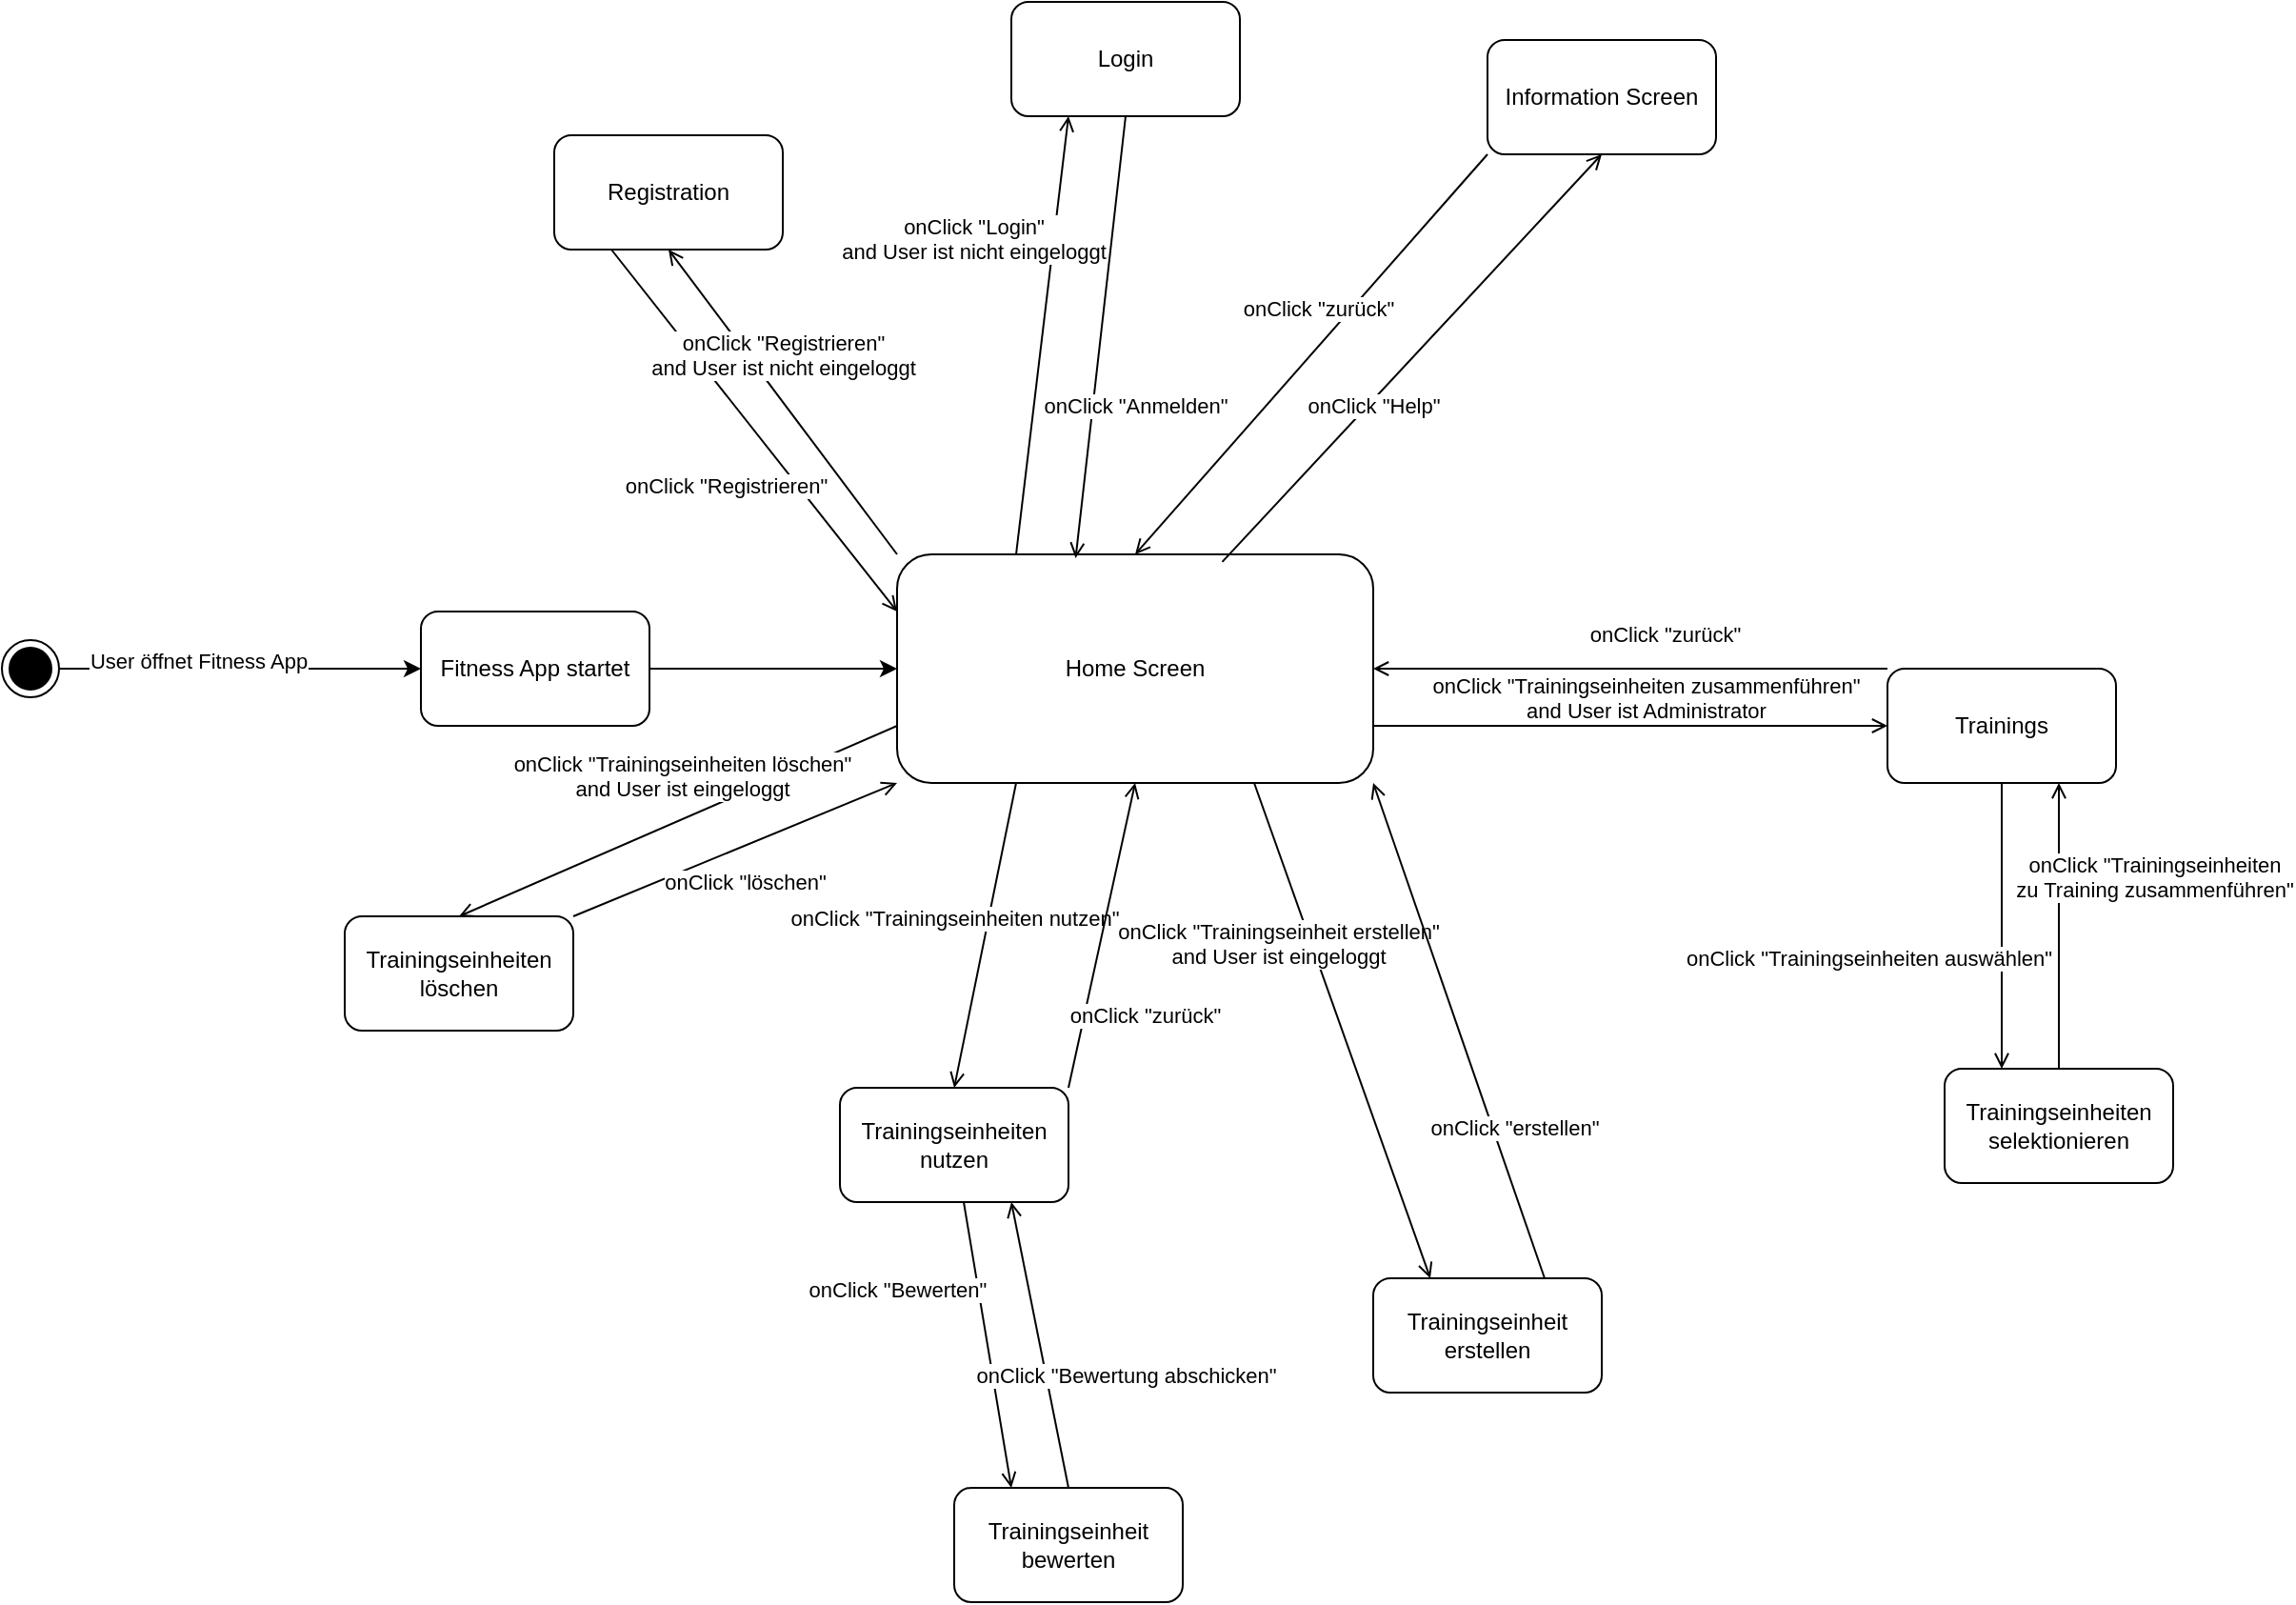 <mxfile version="20.4.1" type="github">
  <diagram id="59yKYrdZ8OSLuCtYd6CJ" name="Seite-1">
    <mxGraphModel dx="2500" dy="2103" grid="1" gridSize="10" guides="1" tooltips="1" connect="1" arrows="1" fold="1" page="1" pageScale="1" pageWidth="827" pageHeight="1169" math="0" shadow="0">
      <root>
        <mxCell id="0" />
        <mxCell id="1" parent="0" />
        <mxCell id="ajkfXvM7vY-nBLtSQp1p-3" style="edgeStyle=orthogonalEdgeStyle;rounded=0;orthogonalLoop=1;jettySize=auto;html=1;endArrow=classic;endFill=1;" edge="1" parent="1" source="uNNzlU8CO7LDZuqC6dOK-5" target="ajkfXvM7vY-nBLtSQp1p-1">
          <mxGeometry relative="1" as="geometry" />
        </mxCell>
        <mxCell id="ajkfXvM7vY-nBLtSQp1p-4" value="User öffnet Fitness App" style="edgeLabel;html=1;align=center;verticalAlign=middle;resizable=0;points=[];" vertex="1" connectable="0" parent="ajkfXvM7vY-nBLtSQp1p-3">
          <mxGeometry x="-0.245" y="4" relative="1" as="geometry">
            <mxPoint x="1" as="offset" />
          </mxGeometry>
        </mxCell>
        <mxCell id="uNNzlU8CO7LDZuqC6dOK-5" value="" style="ellipse;html=1;shape=endState;fillColor=strokeColor;" parent="1" vertex="1">
          <mxGeometry x="-250" y="185" width="30" height="30" as="geometry" />
        </mxCell>
        <mxCell id="uNNzlU8CO7LDZuqC6dOK-6" value="Home Screen" style="rounded=1;whiteSpace=wrap;html=1;" parent="1" vertex="1">
          <mxGeometry x="220" y="140" width="250" height="120" as="geometry" />
        </mxCell>
        <mxCell id="uNNzlU8CO7LDZuqC6dOK-7" value="" style="endArrow=classic;html=1;rounded=0;entryX=0;entryY=0.5;entryDx=0;entryDy=0;exitX=1;exitY=0.5;exitDx=0;exitDy=0;endFill=1;" parent="1" source="ajkfXvM7vY-nBLtSQp1p-1" target="uNNzlU8CO7LDZuqC6dOK-6" edge="1">
          <mxGeometry width="50" height="50" relative="1" as="geometry">
            <mxPoint x="90" y="165" as="sourcePoint" />
            <mxPoint x="140" y="115" as="targetPoint" />
          </mxGeometry>
        </mxCell>
        <mxCell id="uNNzlU8CO7LDZuqC6dOK-11" value="Information Screen" style="rounded=1;whiteSpace=wrap;html=1;" parent="1" vertex="1">
          <mxGeometry x="530" y="-130" width="120" height="60" as="geometry" />
        </mxCell>
        <mxCell id="uNNzlU8CO7LDZuqC6dOK-13" value="" style="endArrow=open;html=1;rounded=0;entryX=0.5;entryY=1;entryDx=0;entryDy=0;endFill=0;exitX=0.683;exitY=0.033;exitDx=0;exitDy=0;exitPerimeter=0;" parent="1" source="uNNzlU8CO7LDZuqC6dOK-6" target="uNNzlU8CO7LDZuqC6dOK-11" edge="1">
          <mxGeometry width="50" height="50" relative="1" as="geometry">
            <mxPoint x="340" y="185" as="sourcePoint" />
            <mxPoint x="480" y="169.5" as="targetPoint" />
          </mxGeometry>
        </mxCell>
        <mxCell id="uNNzlU8CO7LDZuqC6dOK-14" value="onClick &quot;Help&quot;" style="edgeLabel;html=1;align=center;verticalAlign=bottom;resizable=0;points=[];" parent="uNNzlU8CO7LDZuqC6dOK-13" vertex="1" connectable="0">
          <mxGeometry x="-0.387" y="-1" relative="1" as="geometry">
            <mxPoint x="17" y="-9" as="offset" />
          </mxGeometry>
        </mxCell>
        <mxCell id="uNNzlU8CO7LDZuqC6dOK-15" value="" style="endArrow=none;html=1;rounded=0;entryX=0;entryY=1;entryDx=0;entryDy=0;exitX=0.5;exitY=0;exitDx=0;exitDy=0;endFill=0;startArrow=open;startFill=0;" parent="1" source="uNNzlU8CO7LDZuqC6dOK-6" target="uNNzlU8CO7LDZuqC6dOK-11" edge="1">
          <mxGeometry width="50" height="50" relative="1" as="geometry">
            <mxPoint x="340" y="155" as="sourcePoint" />
            <mxPoint x="490" y="155" as="targetPoint" />
          </mxGeometry>
        </mxCell>
        <mxCell id="uNNzlU8CO7LDZuqC6dOK-16" value="onClick &quot;zurück&quot;" style="edgeLabel;html=1;align=center;verticalAlign=bottom;resizable=0;points=[];labelPosition=center;verticalLabelPosition=middle;" parent="uNNzlU8CO7LDZuqC6dOK-15" vertex="1" connectable="0">
          <mxGeometry x="-0.387" y="-1" relative="1" as="geometry">
            <mxPoint x="38" y="-57" as="offset" />
          </mxGeometry>
        </mxCell>
        <mxCell id="uNNzlU8CO7LDZuqC6dOK-18" value="Registration" style="rounded=1;whiteSpace=wrap;html=1;" parent="1" vertex="1">
          <mxGeometry x="40" y="-80" width="120" height="60" as="geometry" />
        </mxCell>
        <mxCell id="uNNzlU8CO7LDZuqC6dOK-21" value="Login" style="rounded=1;whiteSpace=wrap;html=1;" parent="1" vertex="1">
          <mxGeometry x="280" y="-150" width="120" height="60" as="geometry" />
        </mxCell>
        <mxCell id="uNNzlU8CO7LDZuqC6dOK-22" value="" style="endArrow=none;html=1;rounded=0;entryX=0.25;entryY=1;entryDx=0;entryDy=0;exitX=0;exitY=0.25;exitDx=0;exitDy=0;endFill=0;startArrow=open;startFill=0;" parent="1" source="uNNzlU8CO7LDZuqC6dOK-6" target="uNNzlU8CO7LDZuqC6dOK-18" edge="1">
          <mxGeometry width="50" height="50" relative="1" as="geometry">
            <mxPoint y="100" as="sourcePoint" />
            <mxPoint x="130" y="100" as="targetPoint" />
          </mxGeometry>
        </mxCell>
        <mxCell id="uNNzlU8CO7LDZuqC6dOK-23" value="onClick &quot;Registrieren&quot;" style="edgeLabel;html=1;align=center;verticalAlign=bottom;resizable=0;points=[];" parent="uNNzlU8CO7LDZuqC6dOK-22" vertex="1" connectable="0">
          <mxGeometry x="-0.387" y="-1" relative="1" as="geometry">
            <mxPoint x="-45" y="1" as="offset" />
          </mxGeometry>
        </mxCell>
        <mxCell id="uNNzlU8CO7LDZuqC6dOK-24" value="" style="endArrow=open;html=1;rounded=0;entryX=0.5;entryY=1;entryDx=0;entryDy=0;endFill=0;exitX=0;exitY=0;exitDx=0;exitDy=0;" parent="1" source="uNNzlU8CO7LDZuqC6dOK-6" target="uNNzlU8CO7LDZuqC6dOK-18" edge="1">
          <mxGeometry width="50" height="50" relative="1" as="geometry">
            <mxPoint x="180" y="110" as="sourcePoint" />
            <mxPoint x="310" y="110" as="targetPoint" />
          </mxGeometry>
        </mxCell>
        <mxCell id="uNNzlU8CO7LDZuqC6dOK-25" value="onClick &quot;Registrieren&quot;&lt;br&gt;and User ist nicht eingeloggt" style="edgeLabel;html=1;align=center;verticalAlign=bottom;resizable=0;points=[];" parent="uNNzlU8CO7LDZuqC6dOK-24" vertex="1" connectable="0">
          <mxGeometry x="-0.387" y="-1" relative="1" as="geometry">
            <mxPoint x="-24" y="-40" as="offset" />
          </mxGeometry>
        </mxCell>
        <mxCell id="uNNzlU8CO7LDZuqC6dOK-26" value="" style="endArrow=open;html=1;rounded=0;entryX=0.25;entryY=1;entryDx=0;entryDy=0;endFill=0;exitX=0.25;exitY=0;exitDx=0;exitDy=0;" parent="1" source="uNNzlU8CO7LDZuqC6dOK-6" target="uNNzlU8CO7LDZuqC6dOK-21" edge="1">
          <mxGeometry width="50" height="50" relative="1" as="geometry">
            <mxPoint x="270" y="120" as="sourcePoint" />
            <mxPoint x="160" y="60" as="targetPoint" />
          </mxGeometry>
        </mxCell>
        <mxCell id="uNNzlU8CO7LDZuqC6dOK-27" value="onClick &quot;Login&quot;&lt;br&gt;and User ist nicht eingeloggt" style="edgeLabel;html=1;align=center;verticalAlign=bottom;resizable=0;points=[];" parent="uNNzlU8CO7LDZuqC6dOK-26" vertex="1" connectable="0">
          <mxGeometry x="-0.387" y="-1" relative="1" as="geometry">
            <mxPoint x="-32" y="-80" as="offset" />
          </mxGeometry>
        </mxCell>
        <mxCell id="uNNzlU8CO7LDZuqC6dOK-28" value="" style="endArrow=none;html=1;rounded=0;entryX=0.5;entryY=1;entryDx=0;entryDy=0;exitX=0.375;exitY=0.017;exitDx=0;exitDy=0;endFill=0;startArrow=open;startFill=0;exitPerimeter=0;" parent="1" source="uNNzlU8CO7LDZuqC6dOK-6" target="uNNzlU8CO7LDZuqC6dOK-21" edge="1">
          <mxGeometry width="50" height="50" relative="1" as="geometry">
            <mxPoint x="230" y="165" as="sourcePoint" />
            <mxPoint x="90" y="90" as="targetPoint" />
          </mxGeometry>
        </mxCell>
        <mxCell id="uNNzlU8CO7LDZuqC6dOK-29" value="onClick &quot;Anmelden&quot;" style="edgeLabel;html=1;align=center;verticalAlign=bottom;resizable=0;points=[];" parent="uNNzlU8CO7LDZuqC6dOK-28" vertex="1" connectable="0">
          <mxGeometry x="-0.387" y="-1" relative="1" as="geometry">
            <mxPoint x="22" y="-1" as="offset" />
          </mxGeometry>
        </mxCell>
        <mxCell id="uNNzlU8CO7LDZuqC6dOK-30" value="Trainingseinheit bewerten" style="rounded=1;whiteSpace=wrap;html=1;" parent="1" vertex="1">
          <mxGeometry x="250" y="630" width="120" height="60" as="geometry" />
        </mxCell>
        <mxCell id="uNNzlU8CO7LDZuqC6dOK-31" value="Trainingseinheiten löschen" style="rounded=1;whiteSpace=wrap;html=1;" parent="1" vertex="1">
          <mxGeometry x="-70" y="330" width="120" height="60" as="geometry" />
        </mxCell>
        <mxCell id="uNNzlU8CO7LDZuqC6dOK-32" value="Trainingseinheiten nutzen" style="rounded=1;whiteSpace=wrap;html=1;" parent="1" vertex="1">
          <mxGeometry x="190" y="420" width="120" height="60" as="geometry" />
        </mxCell>
        <mxCell id="PUdHqE4t7jzdjfUX0PwX-2" value="" style="endArrow=open;html=1;rounded=0;entryX=0.5;entryY=0;entryDx=0;entryDy=0;endFill=0;exitX=0;exitY=0.75;exitDx=0;exitDy=0;" parent="1" source="uNNzlU8CO7LDZuqC6dOK-6" target="uNNzlU8CO7LDZuqC6dOK-31" edge="1">
          <mxGeometry width="50" height="50" relative="1" as="geometry">
            <mxPoint x="250" y="325" as="sourcePoint" />
            <mxPoint x="130" y="185" as="targetPoint" />
          </mxGeometry>
        </mxCell>
        <mxCell id="PUdHqE4t7jzdjfUX0PwX-3" value="onClick &quot;Trainingseinheiten löschen&quot;&lt;br&gt;and User ist eingeloggt" style="edgeLabel;html=1;align=center;verticalAlign=bottom;resizable=0;points=[];" parent="PUdHqE4t7jzdjfUX0PwX-2" vertex="1" connectable="0">
          <mxGeometry x="-0.387" y="-1" relative="1" as="geometry">
            <mxPoint x="-42" y="12" as="offset" />
          </mxGeometry>
        </mxCell>
        <mxCell id="PUdHqE4t7jzdjfUX0PwX-4" value="" style="endArrow=open;html=1;rounded=0;entryX=0.5;entryY=0;entryDx=0;entryDy=0;endFill=0;exitX=0.25;exitY=1;exitDx=0;exitDy=0;" parent="1" source="uNNzlU8CO7LDZuqC6dOK-6" target="uNNzlU8CO7LDZuqC6dOK-32" edge="1">
          <mxGeometry width="50" height="50" relative="1" as="geometry">
            <mxPoint x="250" y="220" as="sourcePoint" />
            <mxPoint x="160" y="295" as="targetPoint" />
          </mxGeometry>
        </mxCell>
        <mxCell id="PUdHqE4t7jzdjfUX0PwX-5" value="onClick &quot;Trainingseinheiten nutzen&quot;" style="edgeLabel;html=1;align=center;verticalAlign=bottom;resizable=0;points=[];" parent="PUdHqE4t7jzdjfUX0PwX-4" vertex="1" connectable="0">
          <mxGeometry x="-0.387" y="-1" relative="1" as="geometry">
            <mxPoint x="-22" y="31" as="offset" />
          </mxGeometry>
        </mxCell>
        <mxCell id="PUdHqE4t7jzdjfUX0PwX-6" value="" style="endArrow=open;html=1;rounded=0;entryX=0;entryY=1;entryDx=0;entryDy=0;endFill=0;exitX=1;exitY=0;exitDx=0;exitDy=0;" parent="1" source="uNNzlU8CO7LDZuqC6dOK-31" target="uNNzlU8CO7LDZuqC6dOK-6" edge="1">
          <mxGeometry width="50" height="50" relative="1" as="geometry">
            <mxPoint x="230" y="230" as="sourcePoint" />
            <mxPoint x="100" y="275" as="targetPoint" />
          </mxGeometry>
        </mxCell>
        <mxCell id="PUdHqE4t7jzdjfUX0PwX-7" value="onClick &quot;löschen&quot;" style="edgeLabel;html=1;align=center;verticalAlign=bottom;resizable=0;points=[];" parent="PUdHqE4t7jzdjfUX0PwX-6" vertex="1" connectable="0">
          <mxGeometry x="-0.387" y="-1" relative="1" as="geometry">
            <mxPoint x="37" y="11" as="offset" />
          </mxGeometry>
        </mxCell>
        <mxCell id="PUdHqE4t7jzdjfUX0PwX-8" value="" style="endArrow=open;html=1;rounded=0;entryX=0.25;entryY=0;entryDx=0;entryDy=0;endFill=0;" parent="1" source="uNNzlU8CO7LDZuqC6dOK-32" target="uNNzlU8CO7LDZuqC6dOK-30" edge="1">
          <mxGeometry width="50" height="50" relative="1" as="geometry">
            <mxPoint x="290" y="286.27" as="sourcePoint" />
            <mxPoint x="220" y="396.27" as="targetPoint" />
          </mxGeometry>
        </mxCell>
        <mxCell id="PUdHqE4t7jzdjfUX0PwX-9" value="onClick &quot;Bewerten&quot;" style="edgeLabel;html=1;align=center;verticalAlign=bottom;resizable=0;points=[];" parent="PUdHqE4t7jzdjfUX0PwX-8" vertex="1" connectable="0">
          <mxGeometry x="-0.387" y="-1" relative="1" as="geometry">
            <mxPoint x="-42" y="8" as="offset" />
          </mxGeometry>
        </mxCell>
        <mxCell id="PUdHqE4t7jzdjfUX0PwX-11" value="" style="endArrow=open;html=1;rounded=0;entryX=0.75;entryY=1;entryDx=0;entryDy=0;endFill=0;exitX=0.5;exitY=0;exitDx=0;exitDy=0;" parent="1" source="uNNzlU8CO7LDZuqC6dOK-30" target="uNNzlU8CO7LDZuqC6dOK-32" edge="1">
          <mxGeometry width="50" height="50" relative="1" as="geometry">
            <mxPoint x="314" y="426.27" as="sourcePoint" />
            <mxPoint x="370" y="496.27" as="targetPoint" />
          </mxGeometry>
        </mxCell>
        <mxCell id="PUdHqE4t7jzdjfUX0PwX-12" value="onClick &quot;Bewertung abschicken&quot;" style="edgeLabel;html=1;align=center;verticalAlign=bottom;resizable=0;points=[];" parent="PUdHqE4t7jzdjfUX0PwX-11" vertex="1" connectable="0">
          <mxGeometry x="-0.387" y="-1" relative="1" as="geometry">
            <mxPoint x="38" y="-4" as="offset" />
          </mxGeometry>
        </mxCell>
        <mxCell id="PUdHqE4t7jzdjfUX0PwX-13" value="Trainingseinheit erstellen" style="rounded=1;whiteSpace=wrap;html=1;" parent="1" vertex="1">
          <mxGeometry x="470" y="520" width="120" height="60" as="geometry" />
        </mxCell>
        <mxCell id="PUdHqE4t7jzdjfUX0PwX-14" value="" style="endArrow=open;html=1;rounded=0;entryX=0.25;entryY=0;entryDx=0;entryDy=0;endFill=0;exitX=0.75;exitY=1;exitDx=0;exitDy=0;" parent="1" source="uNNzlU8CO7LDZuqC6dOK-6" target="PUdHqE4t7jzdjfUX0PwX-13" edge="1">
          <mxGeometry width="50" height="50" relative="1" as="geometry">
            <mxPoint x="260" y="210" as="sourcePoint" />
            <mxPoint x="160" y="350" as="targetPoint" />
          </mxGeometry>
        </mxCell>
        <mxCell id="PUdHqE4t7jzdjfUX0PwX-15" value="onClick &quot;Trainingseinheit erstellen&quot;&lt;br&gt;and User ist eingeloggt" style="edgeLabel;html=1;align=center;verticalAlign=bottom;resizable=0;points=[];" parent="PUdHqE4t7jzdjfUX0PwX-14" vertex="1" connectable="0">
          <mxGeometry x="-0.387" y="-1" relative="1" as="geometry">
            <mxPoint x="-15" y="20" as="offset" />
          </mxGeometry>
        </mxCell>
        <mxCell id="PUdHqE4t7jzdjfUX0PwX-16" value="" style="endArrow=open;html=1;rounded=0;entryX=1;entryY=1;entryDx=0;entryDy=0;endFill=0;exitX=0.75;exitY=0;exitDx=0;exitDy=0;" parent="1" source="PUdHqE4t7jzdjfUX0PwX-13" target="uNNzlU8CO7LDZuqC6dOK-6" edge="1">
          <mxGeometry width="50" height="50" relative="1" as="geometry">
            <mxPoint x="320" y="210" as="sourcePoint" />
            <mxPoint x="390" y="340" as="targetPoint" />
          </mxGeometry>
        </mxCell>
        <mxCell id="PUdHqE4t7jzdjfUX0PwX-17" value="onClick &quot;erstellen&quot;" style="edgeLabel;html=1;align=center;verticalAlign=bottom;resizable=0;points=[];" parent="PUdHqE4t7jzdjfUX0PwX-16" vertex="1" connectable="0">
          <mxGeometry x="-0.387" y="-1" relative="1" as="geometry">
            <mxPoint x="10" y="10" as="offset" />
          </mxGeometry>
        </mxCell>
        <mxCell id="PUdHqE4t7jzdjfUX0PwX-18" value="Trainings" style="rounded=1;whiteSpace=wrap;html=1;" parent="1" vertex="1">
          <mxGeometry x="740" y="200" width="120" height="60" as="geometry" />
        </mxCell>
        <mxCell id="PUdHqE4t7jzdjfUX0PwX-19" value="" style="endArrow=open;html=1;rounded=0;entryX=0;entryY=0.5;entryDx=0;entryDy=0;endFill=0;exitX=1;exitY=0.75;exitDx=0;exitDy=0;" parent="1" source="uNNzlU8CO7LDZuqC6dOK-6" target="PUdHqE4t7jzdjfUX0PwX-18" edge="1">
          <mxGeometry width="50" height="50" relative="1" as="geometry">
            <mxPoint x="540" y="330" as="sourcePoint" />
            <mxPoint x="450" y="130" as="targetPoint" />
          </mxGeometry>
        </mxCell>
        <mxCell id="PUdHqE4t7jzdjfUX0PwX-20" value="onClick &quot;Trainingseinheiten zusammenführen&quot;&lt;br&gt;and User ist Administrator" style="edgeLabel;html=1;align=center;verticalAlign=bottom;resizable=0;points=[];" parent="PUdHqE4t7jzdjfUX0PwX-19" vertex="1" connectable="0">
          <mxGeometry x="-0.387" y="-1" relative="1" as="geometry">
            <mxPoint x="60" y="-1" as="offset" />
          </mxGeometry>
        </mxCell>
        <mxCell id="PUdHqE4t7jzdjfUX0PwX-21" value="Trainingseinheiten selektionieren" style="rounded=1;whiteSpace=wrap;html=1;" parent="1" vertex="1">
          <mxGeometry x="770" y="410" width="120" height="60" as="geometry" />
        </mxCell>
        <mxCell id="PUdHqE4t7jzdjfUX0PwX-22" value="" style="endArrow=open;html=1;rounded=0;entryX=0.25;entryY=0;entryDx=0;entryDy=0;endFill=0;exitX=0.5;exitY=1;exitDx=0;exitDy=0;" parent="1" source="PUdHqE4t7jzdjfUX0PwX-18" target="PUdHqE4t7jzdjfUX0PwX-21" edge="1">
          <mxGeometry width="50" height="50" relative="1" as="geometry">
            <mxPoint x="580" y="456.27" as="sourcePoint" />
            <mxPoint x="730" y="591.27" as="targetPoint" />
          </mxGeometry>
        </mxCell>
        <mxCell id="PUdHqE4t7jzdjfUX0PwX-23" value="onClick &quot;Trainingseinheiten auswählen&quot;" style="edgeLabel;html=1;align=center;verticalAlign=bottom;resizable=0;points=[];" parent="PUdHqE4t7jzdjfUX0PwX-22" vertex="1" connectable="0">
          <mxGeometry x="-0.387" y="-1" relative="1" as="geometry">
            <mxPoint x="-69" y="54" as="offset" />
          </mxGeometry>
        </mxCell>
        <mxCell id="PUdHqE4t7jzdjfUX0PwX-24" value="" style="endArrow=open;html=1;rounded=0;entryX=0.75;entryY=1;entryDx=0;entryDy=0;endFill=0;exitX=0.5;exitY=0;exitDx=0;exitDy=0;" parent="1" source="PUdHqE4t7jzdjfUX0PwX-21" target="PUdHqE4t7jzdjfUX0PwX-18" edge="1">
          <mxGeometry width="50" height="50" relative="1" as="geometry">
            <mxPoint x="590" y="476.27" as="sourcePoint" />
            <mxPoint x="680" y="566.27" as="targetPoint" />
          </mxGeometry>
        </mxCell>
        <mxCell id="PUdHqE4t7jzdjfUX0PwX-25" value="onClick &quot;Trainingseinheiten&lt;br&gt;zu Training zusammenführen&quot;" style="edgeLabel;html=1;align=center;verticalAlign=bottom;resizable=0;points=[];" parent="PUdHqE4t7jzdjfUX0PwX-24" vertex="1" connectable="0">
          <mxGeometry x="-0.387" y="-1" relative="1" as="geometry">
            <mxPoint x="49" y="-40" as="offset" />
          </mxGeometry>
        </mxCell>
        <mxCell id="PUdHqE4t7jzdjfUX0PwX-29" value="" style="endArrow=open;html=1;rounded=0;entryX=1;entryY=0.5;entryDx=0;entryDy=0;endFill=0;exitX=0;exitY=0;exitDx=0;exitDy=0;" parent="1" source="PUdHqE4t7jzdjfUX0PwX-18" target="uNNzlU8CO7LDZuqC6dOK-6" edge="1">
          <mxGeometry width="50" height="50" relative="1" as="geometry">
            <mxPoint x="350" y="195" as="sourcePoint" />
            <mxPoint x="500" y="370" as="targetPoint" />
          </mxGeometry>
        </mxCell>
        <mxCell id="PUdHqE4t7jzdjfUX0PwX-30" value="onClick &quot;zurück&quot;" style="edgeLabel;html=1;align=center;verticalAlign=bottom;resizable=0;points=[];" parent="PUdHqE4t7jzdjfUX0PwX-29" vertex="1" connectable="0">
          <mxGeometry x="-0.387" y="-1" relative="1" as="geometry">
            <mxPoint x="-34" y="-9" as="offset" />
          </mxGeometry>
        </mxCell>
        <mxCell id="PUdHqE4t7jzdjfUX0PwX-31" value="" style="endArrow=open;html=1;rounded=0;entryX=0.5;entryY=1;entryDx=0;entryDy=0;endFill=0;exitX=1;exitY=0;exitDx=0;exitDy=0;" parent="1" source="uNNzlU8CO7LDZuqC6dOK-32" target="uNNzlU8CO7LDZuqC6dOK-6" edge="1">
          <mxGeometry width="50" height="50" relative="1" as="geometry">
            <mxPoint x="320" y="640" as="sourcePoint" />
            <mxPoint x="290" y="490" as="targetPoint" />
          </mxGeometry>
        </mxCell>
        <mxCell id="PUdHqE4t7jzdjfUX0PwX-32" value="onClick &quot;zurück&quot;" style="edgeLabel;html=1;align=center;verticalAlign=bottom;resizable=0;points=[];" parent="PUdHqE4t7jzdjfUX0PwX-31" vertex="1" connectable="0">
          <mxGeometry x="-0.387" y="-1" relative="1" as="geometry">
            <mxPoint x="28" y="19" as="offset" />
          </mxGeometry>
        </mxCell>
        <mxCell id="ajkfXvM7vY-nBLtSQp1p-1" value="Fitness App startet" style="rounded=1;whiteSpace=wrap;html=1;" vertex="1" parent="1">
          <mxGeometry x="-30" y="170" width="120" height="60" as="geometry" />
        </mxCell>
      </root>
    </mxGraphModel>
  </diagram>
</mxfile>
